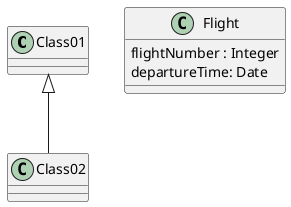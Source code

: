 @startuml

Class01 <|-- Class02

class Flight {
    flightNumber : Integer
    departureTime: Date
}



@enduml